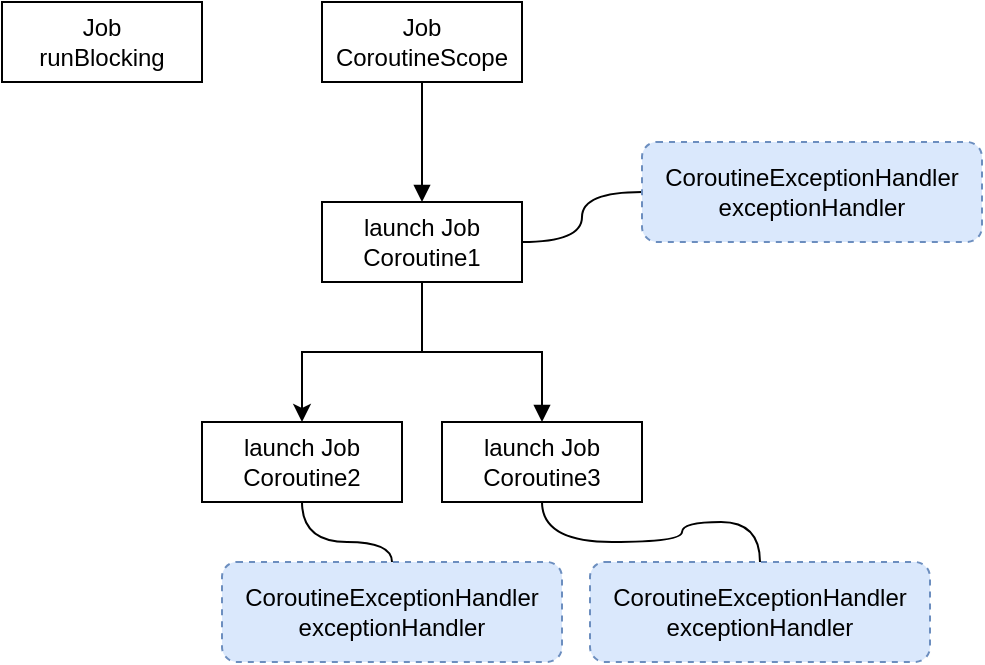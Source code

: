 <mxfile version="26.1.1">
  <diagram name="Page-1" id="TDO5EZD7KUFCheZcEkde">
    <mxGraphModel dx="1114" dy="878" grid="1" gridSize="10" guides="1" tooltips="1" connect="1" arrows="1" fold="1" page="1" pageScale="1" pageWidth="827" pageHeight="1169" math="0" shadow="0">
      <root>
        <mxCell id="0" />
        <mxCell id="1" parent="0" />
        <mxCell id="9bEVTpND5fxztzsIixFs-1" style="edgeStyle=orthogonalEdgeStyle;rounded=0;orthogonalLoop=1;jettySize=auto;html=1;entryX=0.5;entryY=0;entryDx=0;entryDy=0;endArrow=block;endFill=1;" edge="1" parent="1" source="9bEVTpND5fxztzsIixFs-3" target="9bEVTpND5fxztzsIixFs-7">
          <mxGeometry relative="1" as="geometry" />
        </mxCell>
        <mxCell id="9bEVTpND5fxztzsIixFs-3" value="Job&lt;div&gt;CoroutineScope&lt;/div&gt;" style="rounded=0;whiteSpace=wrap;html=1;" vertex="1" parent="1">
          <mxGeometry x="280" y="120" width="100" height="40" as="geometry" />
        </mxCell>
        <mxCell id="9bEVTpND5fxztzsIixFs-4" value="Job&lt;div&gt;runBlocking&lt;/div&gt;" style="rounded=0;whiteSpace=wrap;html=1;" vertex="1" parent="1">
          <mxGeometry x="120" y="120" width="100" height="40" as="geometry" />
        </mxCell>
        <mxCell id="9bEVTpND5fxztzsIixFs-5" style="edgeStyle=orthogonalEdgeStyle;rounded=0;orthogonalLoop=1;jettySize=auto;html=1;entryX=0.5;entryY=0;entryDx=0;entryDy=0;endArrow=block;endFill=1;" edge="1" parent="1" source="9bEVTpND5fxztzsIixFs-7" target="9bEVTpND5fxztzsIixFs-9">
          <mxGeometry relative="1" as="geometry" />
        </mxCell>
        <mxCell id="9bEVTpND5fxztzsIixFs-14" style="edgeStyle=orthogonalEdgeStyle;rounded=0;orthogonalLoop=1;jettySize=auto;html=1;entryX=0.5;entryY=0;entryDx=0;entryDy=0;" edge="1" parent="1" source="9bEVTpND5fxztzsIixFs-7" target="9bEVTpND5fxztzsIixFs-13">
          <mxGeometry relative="1" as="geometry" />
        </mxCell>
        <mxCell id="9bEVTpND5fxztzsIixFs-18" style="edgeStyle=orthogonalEdgeStyle;rounded=0;orthogonalLoop=1;jettySize=auto;html=1;entryX=0;entryY=0.5;entryDx=0;entryDy=0;curved=1;endArrow=none;startFill=0;" edge="1" parent="1" source="9bEVTpND5fxztzsIixFs-7" target="9bEVTpND5fxztzsIixFs-15">
          <mxGeometry relative="1" as="geometry" />
        </mxCell>
        <mxCell id="9bEVTpND5fxztzsIixFs-7" value="launch Job&lt;div&gt;Coroutine1&lt;/div&gt;" style="rounded=0;whiteSpace=wrap;html=1;" vertex="1" parent="1">
          <mxGeometry x="280" y="220" width="100" height="40" as="geometry" />
        </mxCell>
        <mxCell id="9bEVTpND5fxztzsIixFs-20" style="edgeStyle=orthogonalEdgeStyle;rounded=0;orthogonalLoop=1;jettySize=auto;html=1;entryX=0.5;entryY=0;entryDx=0;entryDy=0;curved=1;endArrow=none;startFill=0;" edge="1" parent="1" source="9bEVTpND5fxztzsIixFs-9" target="9bEVTpND5fxztzsIixFs-16">
          <mxGeometry relative="1" as="geometry" />
        </mxCell>
        <mxCell id="9bEVTpND5fxztzsIixFs-9" value="launch Job&lt;div&gt;Coroutine3&lt;/div&gt;" style="rounded=0;whiteSpace=wrap;html=1;" vertex="1" parent="1">
          <mxGeometry x="340" y="330" width="100" height="40" as="geometry" />
        </mxCell>
        <mxCell id="9bEVTpND5fxztzsIixFs-19" style="edgeStyle=orthogonalEdgeStyle;rounded=0;orthogonalLoop=1;jettySize=auto;html=1;entryX=0.5;entryY=0;entryDx=0;entryDy=0;curved=1;endArrow=none;startFill=0;" edge="1" parent="1" source="9bEVTpND5fxztzsIixFs-13" target="9bEVTpND5fxztzsIixFs-17">
          <mxGeometry relative="1" as="geometry" />
        </mxCell>
        <mxCell id="9bEVTpND5fxztzsIixFs-13" value="launch Job&lt;div&gt;Coroutine2&lt;/div&gt;" style="rounded=0;whiteSpace=wrap;html=1;" vertex="1" parent="1">
          <mxGeometry x="220" y="330" width="100" height="40" as="geometry" />
        </mxCell>
        <mxCell id="9bEVTpND5fxztzsIixFs-15" value="CoroutineExceptionHandler&lt;div&gt;exceptionHandler&lt;/div&gt;" style="rounded=1;whiteSpace=wrap;html=1;dashed=1;fillColor=#dae8fc;strokeColor=#6c8ebf;" vertex="1" parent="1">
          <mxGeometry x="440" y="190" width="170" height="50" as="geometry" />
        </mxCell>
        <mxCell id="9bEVTpND5fxztzsIixFs-16" value="CoroutineExceptionHandler&lt;div&gt;exceptionHandler&lt;/div&gt;" style="rounded=1;whiteSpace=wrap;html=1;dashed=1;fillColor=#dae8fc;strokeColor=#6c8ebf;" vertex="1" parent="1">
          <mxGeometry x="414" y="400" width="170" height="50" as="geometry" />
        </mxCell>
        <mxCell id="9bEVTpND5fxztzsIixFs-17" value="CoroutineExceptionHandler&lt;div&gt;exceptionHandler&lt;/div&gt;" style="rounded=1;whiteSpace=wrap;html=1;dashed=1;fillColor=#dae8fc;strokeColor=#6c8ebf;" vertex="1" parent="1">
          <mxGeometry x="230" y="400" width="170" height="50" as="geometry" />
        </mxCell>
      </root>
    </mxGraphModel>
  </diagram>
</mxfile>
